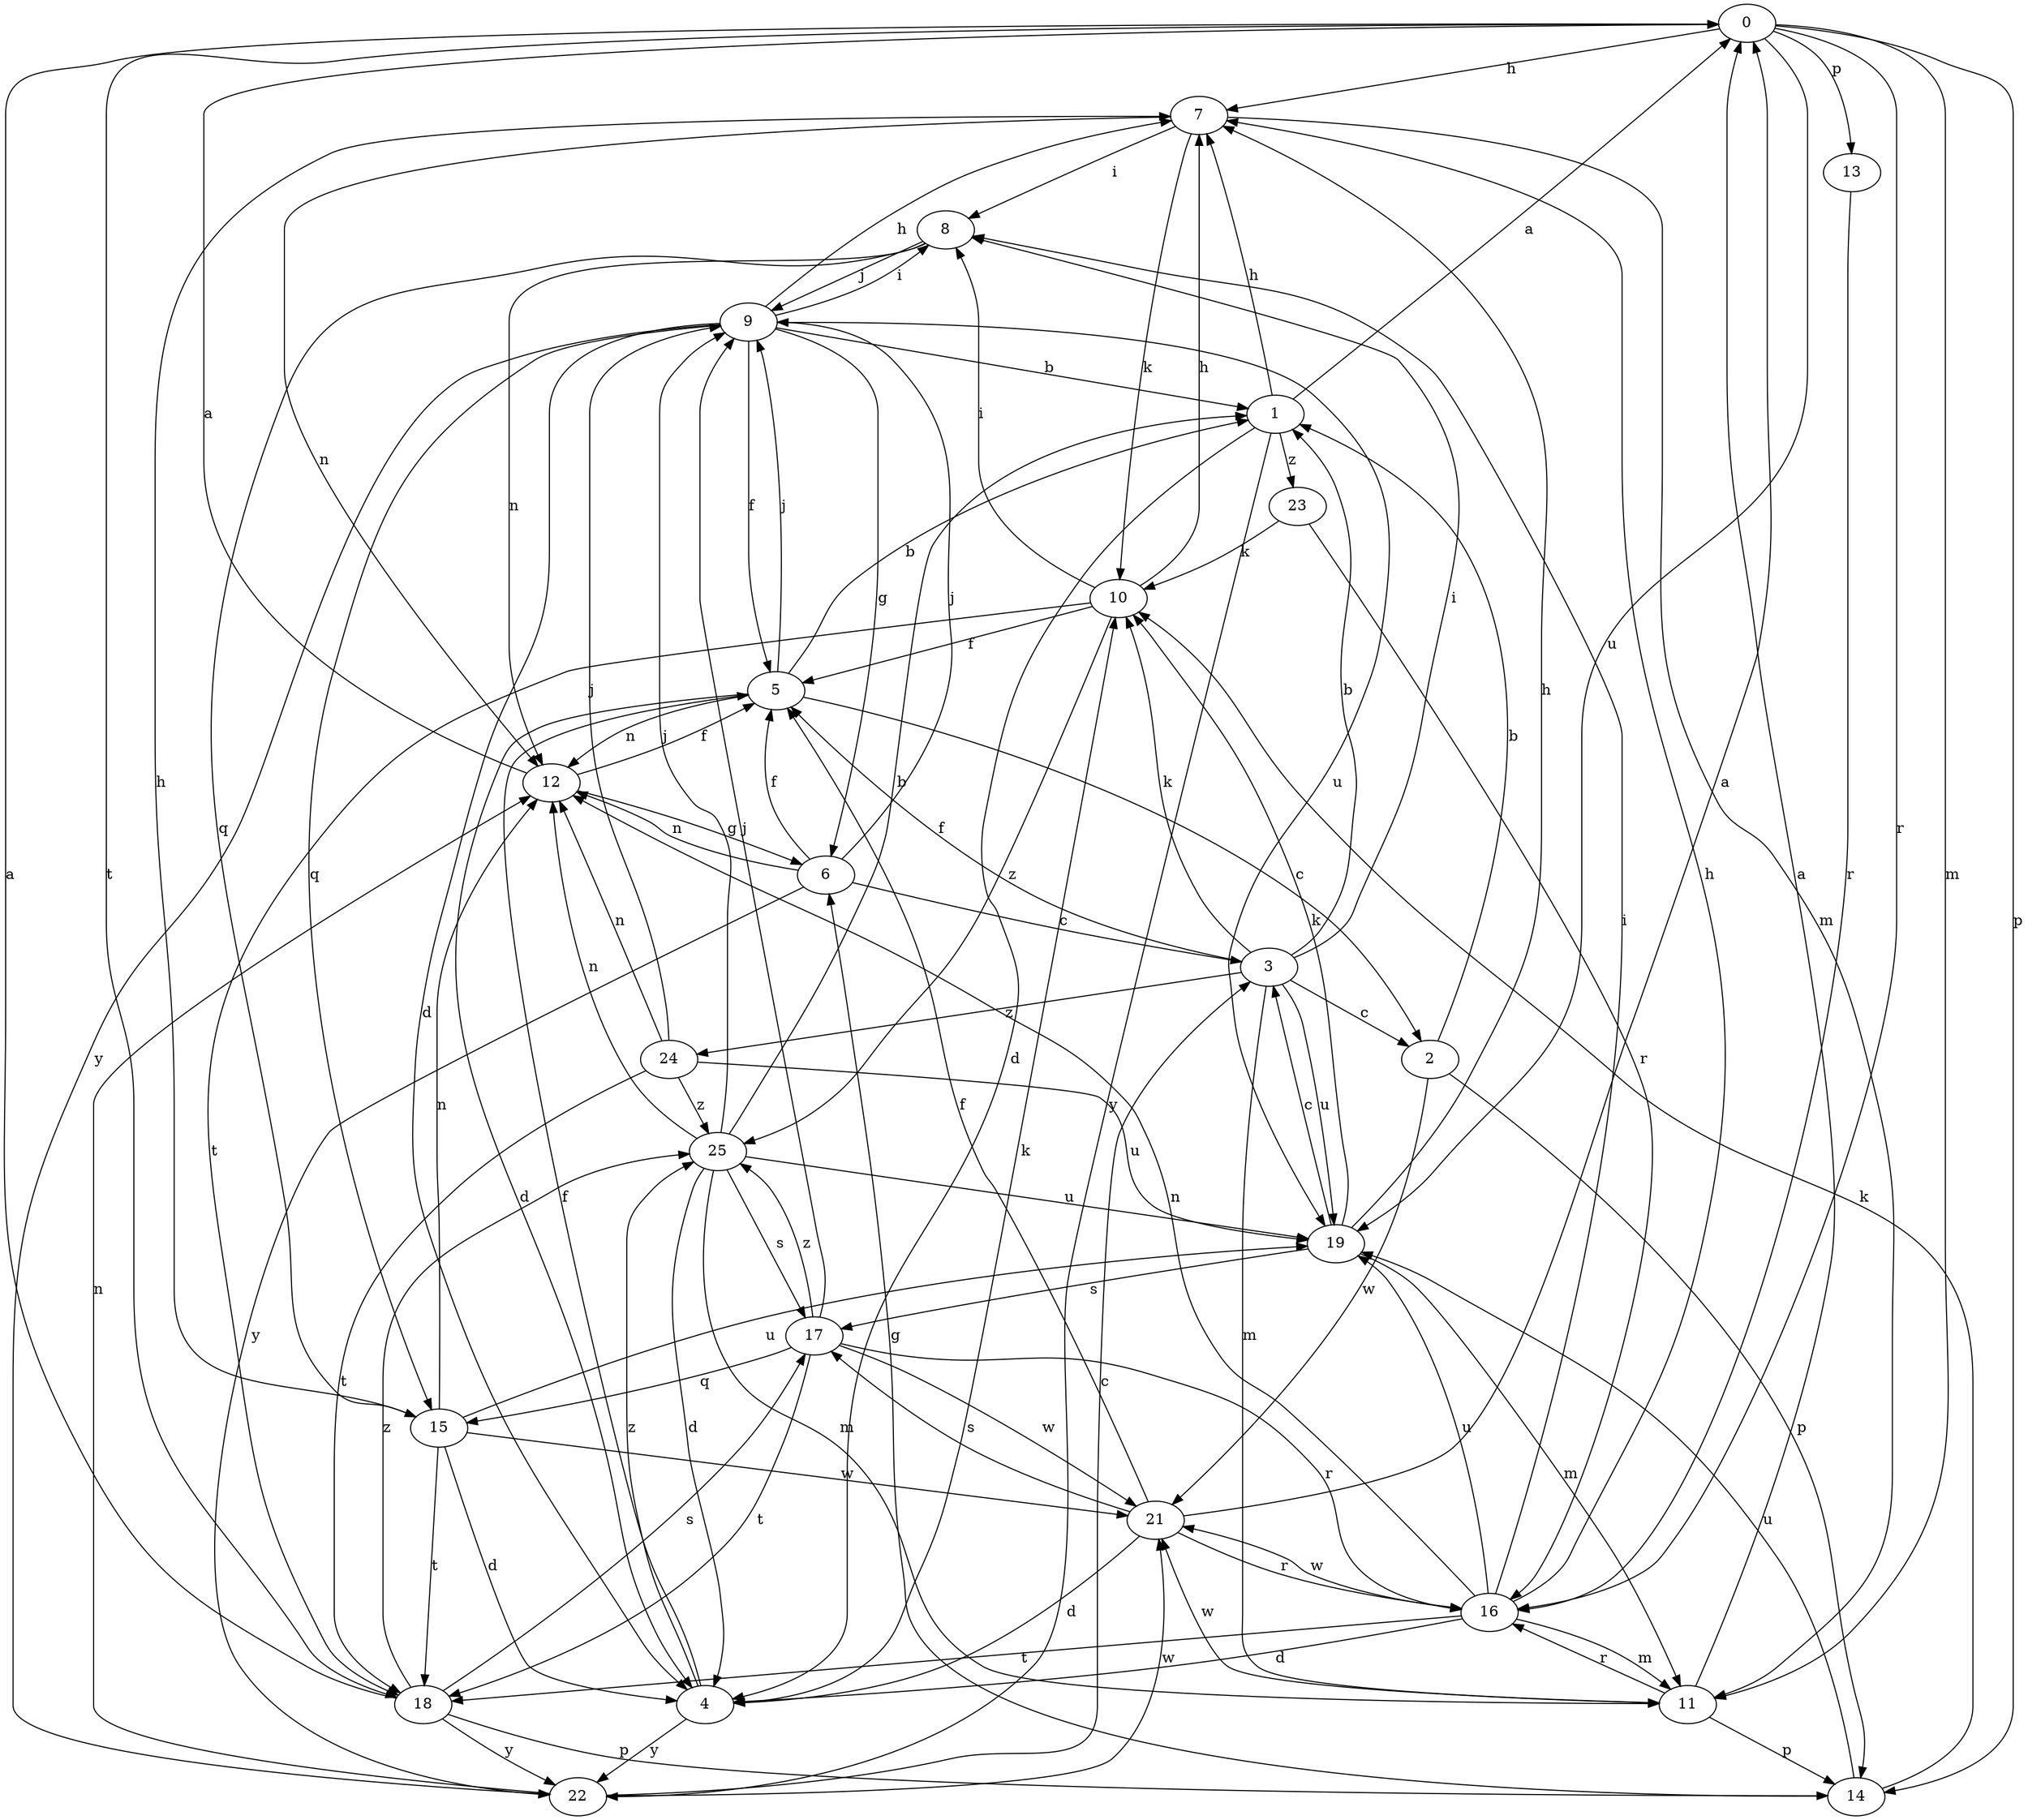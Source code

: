 strict digraph  {
0;
1;
2;
3;
4;
5;
6;
7;
8;
9;
10;
11;
12;
13;
14;
15;
16;
17;
18;
19;
21;
22;
23;
24;
25;
0 -> 7  [label=h];
0 -> 11  [label=m];
0 -> 13  [label=p];
0 -> 14  [label=p];
0 -> 16  [label=r];
0 -> 18  [label=t];
0 -> 19  [label=u];
1 -> 0  [label=a];
1 -> 4  [label=d];
1 -> 7  [label=h];
1 -> 22  [label=y];
1 -> 23  [label=z];
2 -> 1  [label=b];
2 -> 14  [label=p];
2 -> 21  [label=w];
3 -> 1  [label=b];
3 -> 2  [label=c];
3 -> 5  [label=f];
3 -> 8  [label=i];
3 -> 10  [label=k];
3 -> 11  [label=m];
3 -> 19  [label=u];
3 -> 24  [label=z];
4 -> 5  [label=f];
4 -> 10  [label=k];
4 -> 22  [label=y];
4 -> 25  [label=z];
5 -> 1  [label=b];
5 -> 2  [label=c];
5 -> 4  [label=d];
5 -> 9  [label=j];
5 -> 12  [label=n];
6 -> 3  [label=c];
6 -> 5  [label=f];
6 -> 9  [label=j];
6 -> 12  [label=n];
6 -> 22  [label=y];
7 -> 8  [label=i];
7 -> 10  [label=k];
7 -> 11  [label=m];
7 -> 12  [label=n];
8 -> 9  [label=j];
8 -> 12  [label=n];
8 -> 15  [label=q];
9 -> 1  [label=b];
9 -> 4  [label=d];
9 -> 5  [label=f];
9 -> 6  [label=g];
9 -> 7  [label=h];
9 -> 8  [label=i];
9 -> 15  [label=q];
9 -> 19  [label=u];
9 -> 22  [label=y];
10 -> 5  [label=f];
10 -> 7  [label=h];
10 -> 8  [label=i];
10 -> 18  [label=t];
10 -> 25  [label=z];
11 -> 0  [label=a];
11 -> 14  [label=p];
11 -> 16  [label=r];
11 -> 21  [label=w];
12 -> 0  [label=a];
12 -> 5  [label=f];
12 -> 6  [label=g];
13 -> 16  [label=r];
14 -> 6  [label=g];
14 -> 10  [label=k];
14 -> 19  [label=u];
15 -> 4  [label=d];
15 -> 7  [label=h];
15 -> 12  [label=n];
15 -> 18  [label=t];
15 -> 19  [label=u];
15 -> 21  [label=w];
16 -> 4  [label=d];
16 -> 7  [label=h];
16 -> 8  [label=i];
16 -> 11  [label=m];
16 -> 12  [label=n];
16 -> 18  [label=t];
16 -> 19  [label=u];
16 -> 21  [label=w];
17 -> 9  [label=j];
17 -> 15  [label=q];
17 -> 16  [label=r];
17 -> 18  [label=t];
17 -> 21  [label=w];
17 -> 25  [label=z];
18 -> 0  [label=a];
18 -> 14  [label=p];
18 -> 17  [label=s];
18 -> 22  [label=y];
18 -> 25  [label=z];
19 -> 3  [label=c];
19 -> 7  [label=h];
19 -> 10  [label=k];
19 -> 11  [label=m];
19 -> 17  [label=s];
21 -> 0  [label=a];
21 -> 4  [label=d];
21 -> 5  [label=f];
21 -> 16  [label=r];
21 -> 17  [label=s];
22 -> 3  [label=c];
22 -> 12  [label=n];
22 -> 21  [label=w];
23 -> 10  [label=k];
23 -> 16  [label=r];
24 -> 9  [label=j];
24 -> 12  [label=n];
24 -> 18  [label=t];
24 -> 19  [label=u];
24 -> 25  [label=z];
25 -> 1  [label=b];
25 -> 4  [label=d];
25 -> 9  [label=j];
25 -> 11  [label=m];
25 -> 12  [label=n];
25 -> 17  [label=s];
25 -> 19  [label=u];
}

